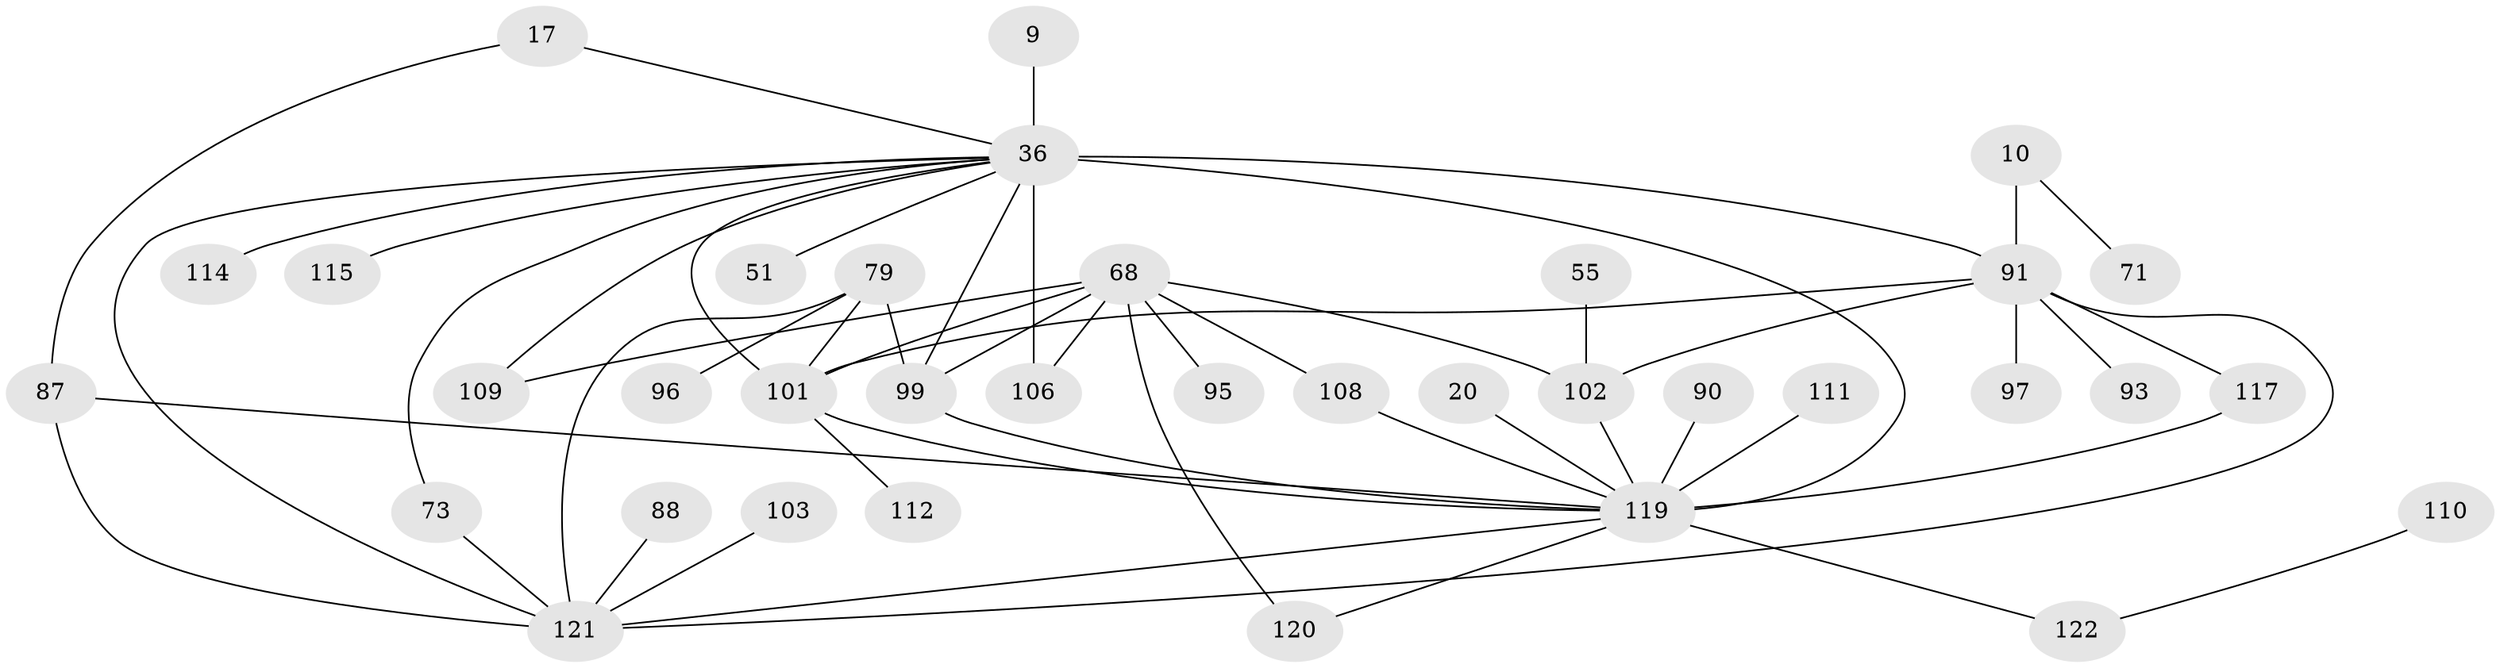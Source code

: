 // original degree distribution, {6: 0.03278688524590164, 4: 0.14754098360655737, 13: 0.00819672131147541, 3: 0.18032786885245902, 5: 0.06557377049180328, 1: 0.22950819672131148, 2: 0.32786885245901637, 7: 0.00819672131147541}
// Generated by graph-tools (version 1.1) at 2025/45/03/04/25 21:45:26]
// undirected, 36 vertices, 53 edges
graph export_dot {
graph [start="1"]
  node [color=gray90,style=filled];
  9;
  10;
  17;
  20;
  36 [super="+26+18"];
  51;
  55;
  68 [super="+53"];
  71;
  73 [super="+33+61+47"];
  79 [super="+72"];
  87;
  88;
  90;
  91 [super="+80+84+77"];
  93;
  95;
  96;
  97 [super="+54"];
  99 [super="+39+46+58+98"];
  101 [super="+94+65+100+83"];
  102 [super="+82"];
  103;
  106 [super="+52+105"];
  108;
  109 [super="+30"];
  110;
  111;
  112;
  114;
  115;
  117;
  119 [super="+37+48+116+118"];
  120 [super="+45"];
  121 [super="+89+92+104"];
  122 [super="+49"];
  9 -- 36;
  10 -- 71;
  10 -- 91 [weight=2];
  17 -- 87;
  17 -- 36;
  20 -- 119;
  36 -- 115 [weight=2];
  36 -- 119 [weight=7];
  36 -- 114;
  36 -- 51;
  36 -- 73 [weight=3];
  36 -- 106 [weight=2];
  36 -- 91 [weight=5];
  36 -- 121;
  36 -- 109;
  36 -- 99;
  36 -- 101 [weight=2];
  55 -- 102;
  68 -- 108;
  68 -- 102;
  68 -- 109;
  68 -- 120;
  68 -- 95;
  68 -- 106 [weight=2];
  68 -- 101;
  68 -- 99;
  73 -- 121 [weight=3];
  79 -- 96;
  79 -- 121;
  79 -- 99;
  79 -- 101 [weight=2];
  87 -- 119 [weight=2];
  87 -- 121;
  88 -- 121;
  90 -- 119;
  91 -- 93;
  91 -- 97;
  91 -- 102 [weight=2];
  91 -- 117;
  91 -- 121 [weight=2];
  91 -- 101 [weight=2];
  99 -- 119;
  101 -- 119;
  101 -- 112;
  102 -- 119 [weight=3];
  103 -- 121;
  108 -- 119;
  110 -- 122;
  111 -- 119;
  117 -- 119;
  119 -- 120;
  119 -- 121;
  119 -- 122;
}
